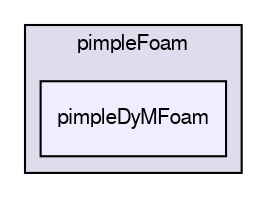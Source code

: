digraph "applications/solvers/incompressible/pimpleFoam/pimpleDyMFoam" {
  bgcolor=transparent;
  compound=true
  node [ fontsize="10", fontname="FreeSans"];
  edge [ labelfontsize="10", labelfontname="FreeSans"];
  subgraph clusterdir_98e028252b14d2134a5971db69393518 {
    graph [ bgcolor="#ddddee", pencolor="black", label="pimpleFoam" fontname="FreeSans", fontsize="10", URL="dir_98e028252b14d2134a5971db69393518.html"]
  dir_e35eda30fbdd4807f4351c29cd6f6497 [shape=box, label="pimpleDyMFoam", style="filled", fillcolor="#eeeeff", pencolor="black", URL="dir_e35eda30fbdd4807f4351c29cd6f6497.html"];
  }
}

